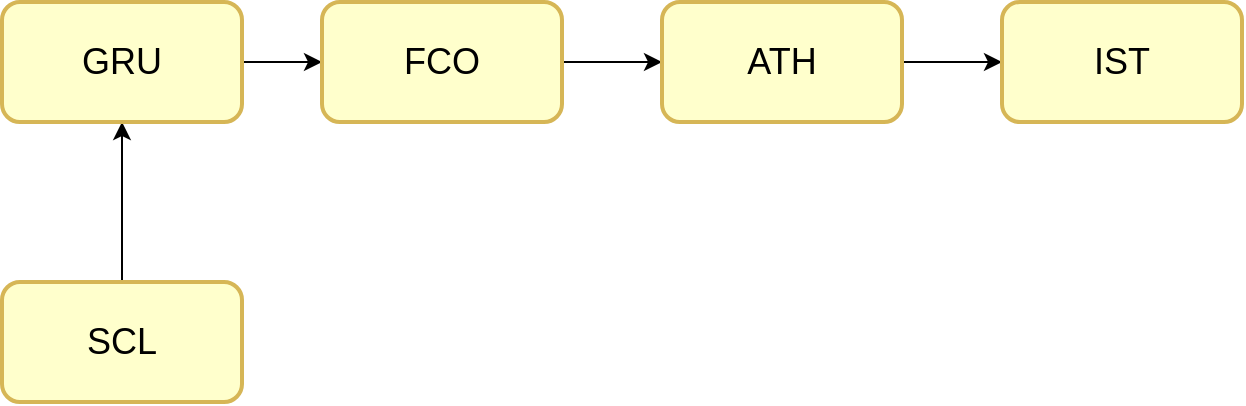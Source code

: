 <mxfile version="12.2.2" type="github" pages="1"><diagram id="kbbmE0Rxq7G7bX6q8z7K" name="Page-1"><mxGraphModel dx="924" dy="633" grid="1" gridSize="10" guides="1" tooltips="1" connect="1" arrows="1" fold="1" page="1" pageScale="1" pageWidth="850" pageHeight="1100" math="0" shadow="0"><root><mxCell id="0"/><mxCell id="1" parent="0"/><mxCell id="CZel4B7bNpompP-wDs7U-13" value="" style="edgeStyle=orthogonalEdgeStyle;rounded=0;orthogonalLoop=1;jettySize=auto;html=1;fontFamily=Helvetica;fontSize=18;entryX=0.5;entryY=1;entryDx=0;entryDy=0;" edge="1" parent="1" source="CZel4B7bNpompP-wDs7U-1" target="CZel4B7bNpompP-wDs7U-2"><mxGeometry relative="1" as="geometry"><mxPoint x="100" y="110" as="targetPoint"/></mxGeometry></mxCell><mxCell id="CZel4B7bNpompP-wDs7U-1" value="SCL" style="rounded=1;whiteSpace=wrap;html=1;fontSize=18;fontFamily=Helvetica;fillColor=#FFFFCC;strokeColor=#d6b656;strokeWidth=2;" vertex="1" parent="1"><mxGeometry x="40" y="180" width="120" height="60" as="geometry"/></mxCell><mxCell id="CZel4B7bNpompP-wDs7U-7" value="" style="edgeStyle=orthogonalEdgeStyle;rounded=0;orthogonalLoop=1;jettySize=auto;html=1;fontFamily=Helvetica;fontSize=18;" edge="1" parent="1" source="CZel4B7bNpompP-wDs7U-2" target="CZel4B7bNpompP-wDs7U-4"><mxGeometry relative="1" as="geometry"/></mxCell><mxCell id="CZel4B7bNpompP-wDs7U-2" value="GRU" style="rounded=1;whiteSpace=wrap;html=1;fontSize=18;fontFamily=Helvetica;strokeColor=#d6b656;strokeWidth=2;fillColor=#FFFFCC;" vertex="1" parent="1"><mxGeometry x="40" y="40" width="120" height="60" as="geometry"/></mxCell><mxCell id="CZel4B7bNpompP-wDs7U-8" value="" style="edgeStyle=orthogonalEdgeStyle;rounded=0;orthogonalLoop=1;jettySize=auto;html=1;fontFamily=Helvetica;fontSize=18;" edge="1" parent="1" source="CZel4B7bNpompP-wDs7U-4" target="CZel4B7bNpompP-wDs7U-5"><mxGeometry relative="1" as="geometry"/></mxCell><mxCell id="CZel4B7bNpompP-wDs7U-4" value="FCO" style="rounded=1;whiteSpace=wrap;html=1;fontSize=18;fontFamily=Helvetica;strokeColor=#d6b656;strokeWidth=2;fillColor=#FFFFCC;" vertex="1" parent="1"><mxGeometry x="200" y="40" width="120" height="60" as="geometry"/></mxCell><mxCell id="CZel4B7bNpompP-wDs7U-9" value="" style="edgeStyle=orthogonalEdgeStyle;rounded=0;orthogonalLoop=1;jettySize=auto;html=1;fontFamily=Helvetica;fontSize=18;" edge="1" parent="1" source="CZel4B7bNpompP-wDs7U-5" target="CZel4B7bNpompP-wDs7U-6"><mxGeometry relative="1" as="geometry"/></mxCell><mxCell id="CZel4B7bNpompP-wDs7U-5" value="ATH" style="rounded=1;whiteSpace=wrap;html=1;fontSize=18;fontFamily=Helvetica;strokeColor=#d6b656;strokeWidth=2;fillColor=#FFFFCC;" vertex="1" parent="1"><mxGeometry x="370" y="40" width="120" height="60" as="geometry"/></mxCell><mxCell id="CZel4B7bNpompP-wDs7U-6" value="IST" style="rounded=1;whiteSpace=wrap;html=1;fontSize=18;fontFamily=Helvetica;strokeColor=#d6b656;strokeWidth=2;fillColor=#FFFFCC;" vertex="1" parent="1"><mxGeometry x="540" y="40" width="120" height="60" as="geometry"/></mxCell></root></mxGraphModel></diagram></mxfile>